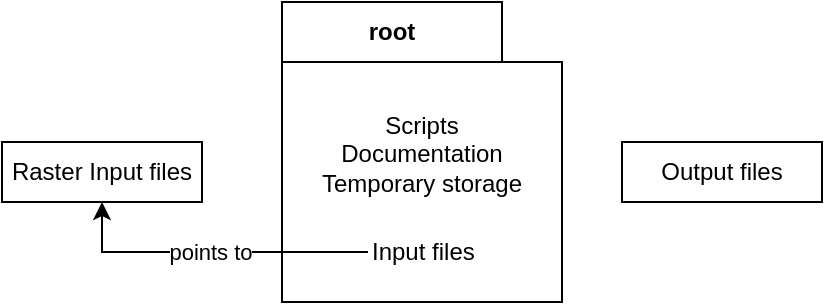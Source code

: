 <mxfile version="21.6.1" type="device">
  <diagram name="Seite-1" id="cDsXdrJrQ4I2utGIpANo">
    <mxGraphModel dx="1119" dy="681" grid="1" gridSize="10" guides="1" tooltips="1" connect="1" arrows="1" fold="1" page="1" pageScale="1" pageWidth="827" pageHeight="1169" math="0" shadow="0">
      <root>
        <mxCell id="0" />
        <mxCell id="1" parent="0" />
        <mxCell id="6oDpXGq36o21Km8c_16Y-1" value="Raster Input files" style="rounded=0;whiteSpace=wrap;html=1;" vertex="1" parent="1">
          <mxGeometry x="350" y="230" width="100" height="30" as="geometry" />
        </mxCell>
        <mxCell id="6oDpXGq36o21Km8c_16Y-3" value="root" style="shape=folder;fontStyle=1;tabWidth=110;tabHeight=30;tabPosition=left;html=1;boundedLbl=1;labelInHeader=1;container=1;collapsible=0;whiteSpace=wrap;" vertex="1" parent="1">
          <mxGeometry x="490" y="160" width="140" height="150" as="geometry" />
        </mxCell>
        <mxCell id="6oDpXGq36o21Km8c_16Y-4" value="Scripts&lt;br&gt;Documentation&lt;br&gt;Temporary storage&lt;br&gt;&lt;br&gt;" style="html=1;strokeColor=none;resizeWidth=1;resizeHeight=1;fillColor=none;part=1;connectable=0;allowArrows=0;deletable=0;whiteSpace=wrap;" vertex="1" parent="6oDpXGq36o21Km8c_16Y-3">
          <mxGeometry width="140" height="105" relative="1" as="geometry">
            <mxPoint y="30" as="offset" />
          </mxGeometry>
        </mxCell>
        <mxCell id="6oDpXGq36o21Km8c_16Y-2" value="Input files" style="rounded=0;whiteSpace=wrap;html=1;strokeColor=none;align=left;" vertex="1" parent="6oDpXGq36o21Km8c_16Y-3">
          <mxGeometry x="43" y="110" width="77" height="30" as="geometry" />
        </mxCell>
        <mxCell id="6oDpXGq36o21Km8c_16Y-5" value="Output files" style="rounded=0;whiteSpace=wrap;html=1;" vertex="1" parent="1">
          <mxGeometry x="660" y="230" width="100" height="30" as="geometry" />
        </mxCell>
        <mxCell id="6oDpXGq36o21Km8c_16Y-7" value="&lt;span style=&quot;color: rgb(0, 0, 0); font-family: Helvetica; font-size: 11px; font-style: normal; font-variant-ligatures: normal; font-variant-caps: normal; font-weight: 400; letter-spacing: normal; orphans: 2; text-align: center; text-indent: 0px; text-transform: none; widows: 2; word-spacing: 0px; -webkit-text-stroke-width: 0px; background-color: rgb(255, 255, 255); text-decoration-thickness: initial; text-decoration-style: initial; text-decoration-color: initial; float: none; display: inline !important;&quot;&gt;points to&lt;/span&gt;" style="edgeStyle=orthogonalEdgeStyle;rounded=0;orthogonalLoop=1;jettySize=auto;html=1;exitX=0;exitY=0.5;exitDx=0;exitDy=0;entryX=0.5;entryY=1;entryDx=0;entryDy=0;" edge="1" parent="1" source="6oDpXGq36o21Km8c_16Y-2" target="6oDpXGq36o21Km8c_16Y-1">
          <mxGeometry relative="1" as="geometry" />
        </mxCell>
      </root>
    </mxGraphModel>
  </diagram>
</mxfile>
